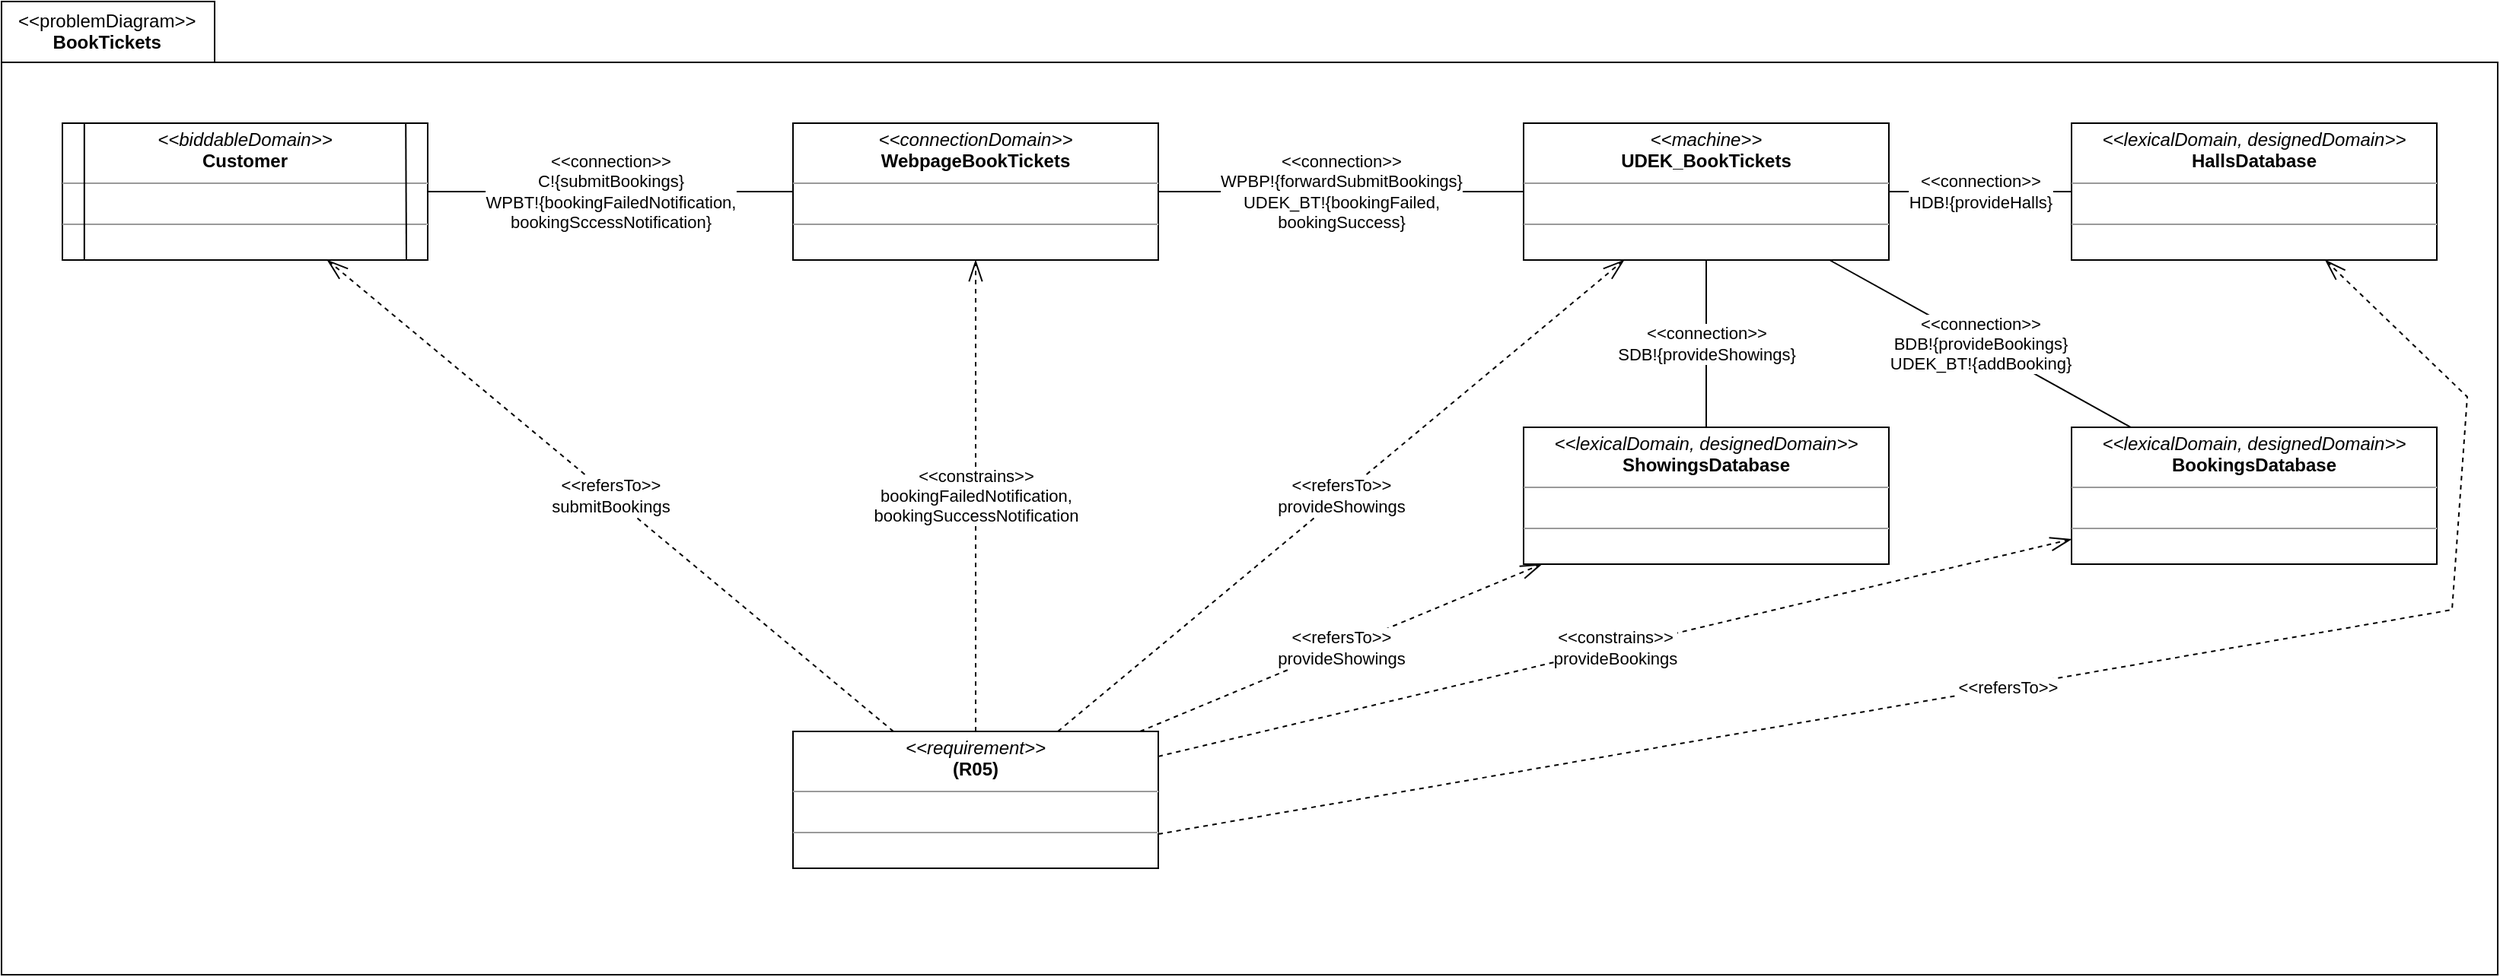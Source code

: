 <mxfile version="16.5.1" type="device" pages="2"><diagram id="Zl7D-EC2A7g6g9ARSiwI" name="PD"><mxGraphModel dx="1574" dy="1464" grid="1" gridSize="10" guides="1" tooltips="1" connect="1" arrows="1" fold="1" page="1" pageScale="1" pageWidth="3300" pageHeight="2339" math="0" shadow="0"><root><mxCell id="0"/><mxCell id="1" parent="0"/><mxCell id="peWEMkxxv0QYLOBFr0FM-1" value="&lt;div&gt;&lt;span style=&quot;font-weight: 400&quot;&gt;&amp;lt;&amp;lt;problemDiagram&amp;gt;&amp;gt;&lt;/span&gt;&lt;/div&gt;&lt;div style=&quot;text-align: center&quot;&gt;&lt;span&gt;BookTickets&lt;/span&gt;&lt;/div&gt;" style="shape=folder;fontStyle=1;spacingTop=1;tabWidth=140;tabHeight=40;tabPosition=left;html=1;rounded=0;shadow=0;glass=0;comic=0;sketch=0;pointerEvents=1;gradientColor=none;labelPosition=center;verticalLabelPosition=middle;align=left;verticalAlign=top;spacing=0;spacingLeft=11;collapsible=1;container=1;recursiveResize=0;fillColor=default;" parent="1" vertex="1"><mxGeometry x="40" y="40" width="1640" height="640" as="geometry"><mxRectangle x="130" y="820" width="140" height="40" as="alternateBounds"/></mxGeometry></mxCell><mxCell id="txKJD6QrfsFgmGLfKodi-2" value="" style="group" vertex="1" connectable="0" parent="peWEMkxxv0QYLOBFr0FM-1"><mxGeometry x="40" y="80" width="1580" height="490" as="geometry"/></mxCell><mxCell id="1xKxq1ddhO49XtYZSpac-1" value="&lt;p style=&quot;margin: 0px ; margin-top: 4px ; text-align: center&quot;&gt;&lt;i&gt;&amp;lt;&amp;lt;requirement&amp;gt;&amp;gt;&lt;/i&gt;&lt;br&gt;&lt;b&gt;(R05)&lt;/b&gt;&lt;/p&gt;&lt;hr size=&quot;1&quot;&gt;&lt;p style=&quot;margin: 0px ; margin-left: 4px&quot;&gt;&lt;br&gt;&lt;/p&gt;&lt;hr size=&quot;1&quot;&gt;&lt;p style=&quot;margin: 0px ; margin-left: 4px&quot;&gt;&lt;br&gt;&lt;/p&gt;" style="verticalAlign=top;align=left;overflow=fill;fontSize=12;fontFamily=Helvetica;html=1;rounded=0;shadow=0;glass=0;comic=0;sketch=0;pointerEvents=1;fontColor=default;gradientColor=none;container=0;" parent="txKJD6QrfsFgmGLfKodi-2" vertex="1"><mxGeometry x="480" y="400" width="240" height="90" as="geometry"/></mxCell><mxCell id="1xKxq1ddhO49XtYZSpac-5" value="&lt;p style=&quot;margin: 0px ; margin-top: 4px ; text-align: center&quot;&gt;&lt;i&gt;&amp;lt;&amp;lt;machine&amp;gt;&amp;gt;&lt;/i&gt;&lt;br&gt;&lt;b&gt;UDEK_BookTickets&lt;/b&gt;&lt;/p&gt;&lt;hr size=&quot;1&quot;&gt;&lt;p style=&quot;margin: 0px ; margin-left: 4px&quot;&gt;&lt;br&gt;&lt;/p&gt;&lt;hr size=&quot;1&quot;&gt;&lt;p style=&quot;margin: 0px ; margin-left: 4px&quot;&gt;&lt;br&gt;&lt;/p&gt;" style="verticalAlign=top;align=left;overflow=fill;fontSize=12;fontFamily=Helvetica;html=1;rounded=0;shadow=0;glass=0;comic=0;sketch=0;pointerEvents=1;fontColor=default;gradientColor=none;container=0;" parent="txKJD6QrfsFgmGLfKodi-2" vertex="1"><mxGeometry x="960" width="240" height="90" as="geometry"/></mxCell><mxCell id="1xKxq1ddhO49XtYZSpac-20" value="&amp;lt;&amp;lt;refersTo&amp;gt;&amp;gt;&lt;br&gt;provideShowings" style="edgeStyle=none;rounded=0;orthogonalLoop=1;jettySize=auto;html=1;endArrow=openThin;endFill=0;endSize=12;startSize=12;dashed=1;" parent="txKJD6QrfsFgmGLfKodi-2" source="1xKxq1ddhO49XtYZSpac-1" target="1xKxq1ddhO49XtYZSpac-5" edge="1"><mxGeometry relative="1" as="geometry"><mxPoint x="1080" y="290" as="targetPoint"/></mxGeometry></mxCell><mxCell id="1xKxq1ddhO49XtYZSpac-6" value="&lt;p style=&quot;margin: 0px ; margin-top: 4px ; text-align: center&quot;&gt;&lt;i&gt;&amp;lt;&amp;lt;connectionDomain&amp;gt;&amp;gt;&lt;/i&gt;&lt;br&gt;&lt;b&gt;WebpageBookTickets&lt;/b&gt;&lt;/p&gt;&lt;hr size=&quot;1&quot;&gt;&lt;p style=&quot;margin: 0px ; margin-left: 4px&quot;&gt;&lt;br&gt;&lt;/p&gt;&lt;hr size=&quot;1&quot;&gt;&lt;p style=&quot;margin: 0px ; margin-left: 4px&quot;&gt;&lt;br&gt;&lt;/p&gt;" style="verticalAlign=top;align=left;overflow=fill;fontSize=12;fontFamily=Helvetica;html=1;rounded=0;shadow=0;glass=0;comic=0;sketch=0;pointerEvents=1;fontColor=default;gradientColor=none;container=0;" parent="txKJD6QrfsFgmGLfKodi-2" vertex="1"><mxGeometry x="480" width="240" height="90" as="geometry"/></mxCell><mxCell id="1xKxq1ddhO49XtYZSpac-28" value="&amp;lt;&amp;lt;constrains&amp;gt;&amp;gt;&lt;br&gt;bookingFailedNotification,&lt;br&gt;bookingSuccessNotification" style="edgeStyle=none;rounded=0;orthogonalLoop=1;jettySize=auto;html=1;dashed=1;endArrow=openThin;endFill=0;startSize=12;endSize=12;" parent="txKJD6QrfsFgmGLfKodi-2" source="1xKxq1ddhO49XtYZSpac-1" target="1xKxq1ddhO49XtYZSpac-6" edge="1"><mxGeometry relative="1" as="geometry"/></mxCell><mxCell id="1xKxq1ddhO49XtYZSpac-19" value="&amp;lt;&amp;lt;connection&amp;gt;&amp;gt;&lt;br&gt;WPBP!{forwardSubmitBookings}&lt;br&gt;UDEK_BT!{bookingFailed,&lt;br&gt;bookingSuccess}" style="edgeStyle=none;rounded=0;orthogonalLoop=1;jettySize=auto;html=1;endArrow=none;endFill=0;" parent="txKJD6QrfsFgmGLfKodi-2" source="1xKxq1ddhO49XtYZSpac-5" target="1xKxq1ddhO49XtYZSpac-6" edge="1"><mxGeometry relative="1" as="geometry"><mxPoint x="810" y="45" as="sourcePoint"/></mxGeometry></mxCell><mxCell id="1xKxq1ddhO49XtYZSpac-32" value="&amp;lt;&amp;lt;refersTo&amp;gt;&amp;gt;&lt;br&gt;submitBookings" style="edgeStyle=none;rounded=0;orthogonalLoop=1;jettySize=auto;html=1;dashed=1;endArrow=openThin;endFill=0;startSize=12;endSize=12;" parent="txKJD6QrfsFgmGLfKodi-2" source="1xKxq1ddhO49XtYZSpac-1" target="1xKxq1ddhO49XtYZSpac-8" edge="1"><mxGeometry relative="1" as="geometry"/></mxCell><mxCell id="1xKxq1ddhO49XtYZSpac-11" value="&amp;lt;&amp;lt;connection&amp;gt;&amp;gt;&lt;br&gt;C!{submitBookings}&lt;br&gt;WPBT!{bookingFailedNotification,&lt;br&gt;bookingSccessNotification}" style="rounded=0;orthogonalLoop=1;jettySize=auto;html=1;endArrow=none;endFill=0;" parent="txKJD6QrfsFgmGLfKodi-2" source="1xKxq1ddhO49XtYZSpac-8" target="1xKxq1ddhO49XtYZSpac-6" edge="1"><mxGeometry relative="1" as="geometry"/></mxCell><mxCell id="1xKxq1ddhO49XtYZSpac-16" value="&amp;lt;&amp;lt;connection&amp;gt;&amp;gt;&lt;br&gt;BDB!{provideBookings}&lt;br&gt;UDEK_BT!{addBooking}" style="edgeStyle=none;rounded=0;orthogonalLoop=1;jettySize=auto;html=1;endArrow=none;endFill=0;" parent="txKJD6QrfsFgmGLfKodi-2" source="1xKxq1ddhO49XtYZSpac-13" target="1xKxq1ddhO49XtYZSpac-5" edge="1"><mxGeometry relative="1" as="geometry"/></mxCell><mxCell id="1xKxq1ddhO49XtYZSpac-13" value="&lt;p style=&quot;margin: 0px ; margin-top: 4px ; text-align: center&quot;&gt;&lt;i&gt;&amp;lt;&amp;lt;lexicalDomain, designedDomain&amp;gt;&amp;gt;&lt;/i&gt;&lt;br&gt;&lt;b&gt;BookingsDatabase&lt;/b&gt;&lt;/p&gt;&lt;hr size=&quot;1&quot;&gt;&lt;p style=&quot;margin: 0px ; margin-left: 4px&quot;&gt;&lt;br&gt;&lt;/p&gt;&lt;hr size=&quot;1&quot;&gt;&lt;p style=&quot;margin: 0px ; margin-left: 4px&quot;&gt;&lt;br&gt;&lt;/p&gt;" style="verticalAlign=top;align=left;overflow=fill;fontSize=12;fontFamily=Helvetica;html=1;rounded=0;shadow=0;glass=0;comic=0;sketch=0;pointerEvents=1;fontColor=default;gradientColor=none;container=0;strokeWidth=1;" parent="txKJD6QrfsFgmGLfKodi-2" vertex="1"><mxGeometry x="1320" y="200" width="240" height="90" as="geometry"/></mxCell><mxCell id="VGkcDiVGJ-Gx0dFe5jDo-1" value="&amp;lt;&amp;lt;constrains&amp;gt;&amp;gt;&lt;br&gt;provideBookings" style="edgeStyle=none;rounded=0;orthogonalLoop=1;jettySize=auto;html=1;dashed=1;startArrow=none;startFill=0;endArrow=openThin;endFill=0;startSize=12;endSize=12;" parent="txKJD6QrfsFgmGLfKodi-2" source="1xKxq1ddhO49XtYZSpac-1" target="1xKxq1ddhO49XtYZSpac-13" edge="1"><mxGeometry relative="1" as="geometry"/></mxCell><mxCell id="1xKxq1ddhO49XtYZSpac-34" value="&amp;lt;&amp;lt;refersTo&amp;gt;&amp;gt;&lt;br&gt;provideShowings" style="edgeStyle=none;rounded=0;orthogonalLoop=1;jettySize=auto;html=1;dashed=1;endArrow=openThin;endFill=0;startSize=12;endSize=12;" parent="txKJD6QrfsFgmGLfKodi-2" source="1xKxq1ddhO49XtYZSpac-1" target="1xKxq1ddhO49XtYZSpac-33" edge="1"><mxGeometry relative="1" as="geometry"/></mxCell><mxCell id="1xKxq1ddhO49XtYZSpac-35" value="&amp;lt;&amp;lt;connection&amp;gt;&amp;gt;&lt;br&gt;SDB!{provideShowings}" style="edgeStyle=none;rounded=0;orthogonalLoop=1;jettySize=auto;html=1;endArrow=none;endFill=0;startSize=12;endSize=12;" parent="txKJD6QrfsFgmGLfKodi-2" source="1xKxq1ddhO49XtYZSpac-33" target="1xKxq1ddhO49XtYZSpac-5" edge="1"><mxGeometry relative="1" as="geometry"/></mxCell><mxCell id="1xKxq1ddhO49XtYZSpac-33" value="&lt;p style=&quot;margin: 0px ; margin-top: 4px ; text-align: center&quot;&gt;&lt;i&gt;&amp;lt;&amp;lt;lexicalDomain, designedDomain&amp;gt;&amp;gt;&lt;/i&gt;&lt;br&gt;&lt;b&gt;ShowingsDatabase&lt;/b&gt;&lt;/p&gt;&lt;hr size=&quot;1&quot;&gt;&lt;p style=&quot;margin: 0px ; margin-left: 4px&quot;&gt;&lt;br&gt;&lt;/p&gt;&lt;hr size=&quot;1&quot;&gt;&lt;p style=&quot;margin: 0px ; margin-left: 4px&quot;&gt;&lt;br&gt;&lt;/p&gt;" style="verticalAlign=top;align=left;overflow=fill;fontSize=12;fontFamily=Helvetica;html=1;rounded=0;shadow=0;glass=0;comic=0;sketch=0;pointerEvents=1;fontColor=default;gradientColor=none;container=0;strokeWidth=1;" parent="txKJD6QrfsFgmGLfKodi-2" vertex="1"><mxGeometry x="960" y="200" width="240" height="90" as="geometry"/></mxCell><mxCell id="1xKxq1ddhO49XtYZSpac-37" value="&amp;lt;&amp;lt;connection&amp;gt;&amp;gt;&lt;br&gt;HDB!{provideHalls}" style="edgeStyle=none;rounded=0;orthogonalLoop=1;jettySize=auto;html=1;endArrow=none;endFill=0;startSize=12;endSize=12;" parent="txKJD6QrfsFgmGLfKodi-2" source="1xKxq1ddhO49XtYZSpac-36" target="1xKxq1ddhO49XtYZSpac-5" edge="1"><mxGeometry relative="1" as="geometry"/></mxCell><mxCell id="1xKxq1ddhO49XtYZSpac-36" value="&lt;p style=&quot;margin: 0px ; margin-top: 4px ; text-align: center&quot;&gt;&lt;i&gt;&amp;lt;&amp;lt;lexicalDomain, designedDomain&amp;gt;&amp;gt;&lt;/i&gt;&lt;br&gt;&lt;b&gt;HallsDatabase&lt;/b&gt;&lt;/p&gt;&lt;hr size=&quot;1&quot;&gt;&lt;p style=&quot;margin: 0px ; margin-left: 4px&quot;&gt;&lt;br&gt;&lt;/p&gt;&lt;hr size=&quot;1&quot;&gt;&lt;p style=&quot;margin: 0px ; margin-left: 4px&quot;&gt;&lt;br&gt;&lt;/p&gt;" style="verticalAlign=top;align=left;overflow=fill;fontSize=12;fontFamily=Helvetica;html=1;rounded=0;shadow=0;glass=0;comic=0;sketch=0;pointerEvents=1;fontColor=default;gradientColor=none;container=0;strokeWidth=1;" parent="txKJD6QrfsFgmGLfKodi-2" vertex="1"><mxGeometry x="1320" width="240" height="90" as="geometry"/></mxCell><mxCell id="txKJD6QrfsFgmGLfKodi-1" value="&amp;lt;&amp;lt;refersTo&amp;gt;&amp;gt;" style="edgeStyle=none;rounded=0;orthogonalLoop=1;jettySize=auto;html=1;exitX=1;exitY=0.75;exitDx=0;exitDy=0;startArrow=none;startFill=0;endArrow=openThin;endFill=0;startSize=12;endSize=12;dashed=1;" edge="1" parent="txKJD6QrfsFgmGLfKodi-2" source="1xKxq1ddhO49XtYZSpac-1" target="1xKxq1ddhO49XtYZSpac-36"><mxGeometry relative="1" as="geometry"><Array as="points"><mxPoint x="1570" y="320"/><mxPoint x="1580" y="180"/></Array></mxGeometry></mxCell><mxCell id="1xKxq1ddhO49XtYZSpac-8" value="&lt;p style=&quot;margin: 0px ; margin-top: 4px ; text-align: center&quot;&gt;&lt;i&gt;&amp;lt;&amp;lt;biddableDomain&amp;gt;&amp;gt;&lt;/i&gt;&lt;br&gt;&lt;b&gt;Customer&lt;/b&gt;&lt;/p&gt;&lt;hr size=&quot;1&quot;&gt;&lt;p style=&quot;margin: 0px ; margin-left: 4px&quot;&gt;&lt;br&gt;&lt;/p&gt;&lt;hr size=&quot;1&quot;&gt;&lt;p style=&quot;margin: 0px ; margin-left: 4px&quot;&gt;&lt;br&gt;&lt;/p&gt;" style="verticalAlign=top;align=left;overflow=fill;fontSize=12;fontFamily=Helvetica;html=1;rounded=0;shadow=0;glass=0;comic=0;sketch=0;pointerEvents=1;fontColor=default;gradientColor=none;container=0;points=[[0,0,0,0,0],[0,0.24,0,0,0],[0,0.5,0,0,0],[0,0.76,0,0,0],[0,1,0,0,0],[0.06,0,0,0,0],[0.06,1,0,0,0],[0.13,0,0,0,0],[0.13,1,0,0,0],[0.25,0,0,0,0],[0.25,1,0,0,0],[0.5,0,0,0,0],[0.5,1,0,0,0],[0.75,0,0,0,0],[0.75,1,0,0,0],[0.88,0,0,0,0],[0.88,1,0,0,0],[0.94,0,0,0,0],[0.94,1,0,0,0],[1,0,0,0,0],[1,0.26,0,0,0],[1,0.5,0,0,0],[1,0.76,0,0,0],[1,1,0,0,0]];strokeWidth=1;" parent="txKJD6QrfsFgmGLfKodi-2" vertex="1"><mxGeometry width="240" height="90" as="geometry"/></mxCell><mxCell id="1xKxq1ddhO49XtYZSpac-9" style="rounded=0;orthogonalLoop=1;jettySize=auto;html=1;endArrow=none;endFill=0;strokeWidth=1;entryX=0.06;entryY=1;entryDx=0;entryDy=0;entryPerimeter=0;exitX=0.06;exitY=0;exitDx=0;exitDy=0;exitPerimeter=0;" parent="txKJD6QrfsFgmGLfKodi-2" source="1xKxq1ddhO49XtYZSpac-8" target="1xKxq1ddhO49XtYZSpac-8" edge="1"><mxGeometry relative="1" as="geometry"><mxPoint x="30" as="sourcePoint"/><mxPoint x="14" y="90" as="targetPoint"/></mxGeometry></mxCell><mxCell id="1xKxq1ddhO49XtYZSpac-10" style="edgeStyle=none;shape=connector;rounded=0;orthogonalLoop=1;jettySize=auto;html=1;exitX=0.94;exitY=0;exitDx=0;exitDy=0;exitPerimeter=0;labelBackgroundColor=default;fontFamily=Helvetica;fontSize=11;fontColor=default;endArrow=none;endFill=0;strokeColor=default;strokeWidth=1;" parent="txKJD6QrfsFgmGLfKodi-2" source="1xKxq1ddhO49XtYZSpac-8" edge="1"><mxGeometry relative="1" as="geometry"><mxPoint x="226" y="90" as="targetPoint"/></mxGeometry></mxCell></root></mxGraphModel></diagram><diagram id="ZFZ0UcCqUkXuysnAif4c" name="Mapping"><mxGraphModel dx="1102" dy="1025" grid="1" gridSize="10" guides="1" tooltips="1" connect="1" arrows="1" fold="1" page="1" pageScale="1" pageWidth="3300" pageHeight="2339" math="0" shadow="0"><root><mxCell id="mnjT6khYPKXzMN_3vfsQ-0"/><mxCell id="mnjT6khYPKXzMN_3vfsQ-1" parent="mnjT6khYPKXzMN_3vfsQ-0"/><mxCell id="QqrYpngBlgsiDpENiHC6-1" value="" style="group" vertex="1" connectable="0" parent="mnjT6khYPKXzMN_3vfsQ-1"><mxGeometry x="40" y="40" width="1320" height="410" as="geometry"/></mxCell><mxCell id="O657b6VmaMgmTxhrHLAV-1" value="&lt;p style=&quot;margin: 0px ; margin-top: 4px ; text-align: center&quot;&gt;&lt;i&gt;&amp;lt;&amp;lt;connectionDomain&amp;gt;&amp;gt;&lt;/i&gt;&lt;br&gt;&lt;b&gt;WebpageBookTickets&lt;/b&gt;&lt;/p&gt;&lt;hr size=&quot;1&quot;&gt;&lt;p style=&quot;margin: 0px ; margin-left: 4px&quot;&gt;&lt;br&gt;&lt;/p&gt;&lt;hr size=&quot;1&quot;&gt;&lt;p style=&quot;margin: 0px ; margin-left: 4px&quot;&gt;&lt;br&gt;&lt;/p&gt;" style="verticalAlign=top;align=left;overflow=fill;fontSize=12;fontFamily=Helvetica;html=1;rounded=0;shadow=0;glass=0;comic=0;sketch=0;pointerEvents=1;fontColor=default;gradientColor=none;container=0;" parent="QqrYpngBlgsiDpENiHC6-1" vertex="1"><mxGeometry x="360" width="240" height="90" as="geometry"/></mxCell><mxCell id="O657b6VmaMgmTxhrHLAV-2" value="&lt;p style=&quot;margin: 0px ; margin-top: 4px ; text-align: center&quot;&gt;&lt;i&gt;&amp;lt;&amp;lt;machine&amp;gt;&amp;gt;&lt;/i&gt;&lt;br&gt;&lt;b&gt;UDEK_BookTickets&lt;/b&gt;&lt;/p&gt;&lt;hr size=&quot;1&quot;&gt;&lt;p style=&quot;margin: 0px ; margin-left: 4px&quot;&gt;&lt;br&gt;&lt;/p&gt;&lt;hr size=&quot;1&quot;&gt;&lt;p style=&quot;margin: 0px ; margin-left: 4px&quot;&gt;&lt;br&gt;&lt;/p&gt;" style="verticalAlign=top;align=left;overflow=fill;fontSize=12;fontFamily=Helvetica;html=1;rounded=0;shadow=0;glass=0;comic=0;sketch=0;pointerEvents=1;fontColor=default;gradientColor=none;container=0;" parent="QqrYpngBlgsiDpENiHC6-1" vertex="1"><mxGeometry y="160" width="240" height="90" as="geometry"/></mxCell><mxCell id="O657b6VmaMgmTxhrHLAV-3" style="edgeStyle=none;rounded=0;orthogonalLoop=1;jettySize=auto;html=1;endArrow=openThin;endFill=0;startSize=12;endSize=12;startArrow=diamondThin;startFill=1;" parent="QqrYpngBlgsiDpENiHC6-1" source="O657b6VmaMgmTxhrHLAV-5" target="O657b6VmaMgmTxhrHLAV-1" edge="1"><mxGeometry relative="1" as="geometry"/></mxCell><mxCell id="O657b6VmaMgmTxhrHLAV-4" style="edgeStyle=none;rounded=0;orthogonalLoop=1;jettySize=auto;html=1;startArrow=diamondThin;startFill=1;endArrow=openThin;endFill=0;startSize=12;endSize=12;" parent="QqrYpngBlgsiDpENiHC6-1" source="O657b6VmaMgmTxhrHLAV-5" target="O657b6VmaMgmTxhrHLAV-2" edge="1"><mxGeometry relative="1" as="geometry"/></mxCell><mxCell id="O657b6VmaMgmTxhrHLAV-5" value="&lt;p style=&quot;margin: 0px ; margin-top: 4px ; text-align: center&quot;&gt;&lt;i&gt;&amp;lt;&amp;lt;machine&amp;gt;&amp;gt;&lt;/i&gt;&lt;br&gt;&lt;b&gt;UDEKino&lt;/b&gt;&lt;/p&gt;&lt;hr size=&quot;1&quot;&gt;&lt;p style=&quot;margin: 0px ; margin-left: 4px&quot;&gt;&lt;br&gt;&lt;/p&gt;&lt;hr size=&quot;1&quot;&gt;&lt;p style=&quot;margin: 0px ; margin-left: 4px&quot;&gt;&lt;br&gt;&lt;/p&gt;" style="verticalAlign=top;align=left;overflow=fill;fontSize=12;fontFamily=Helvetica;html=1;rounded=0;shadow=0;glass=0;comic=0;sketch=0;pointerEvents=1;fontColor=default;gradientColor=none;container=0;" parent="QqrYpngBlgsiDpENiHC6-1" vertex="1"><mxGeometry width="240" height="90" as="geometry"/></mxCell><mxCell id="O657b6VmaMgmTxhrHLAV-6" value="&lt;p style=&quot;margin: 0px ; margin-top: 4px ; text-align: center&quot;&gt;&lt;i&gt;&amp;lt;&amp;lt;interface&amp;gt;&amp;gt;&lt;/i&gt;&lt;br&gt;&lt;b&gt;UDEK!{cShowWebsite}&lt;/b&gt;&lt;/p&gt;&lt;hr size=&quot;1&quot;&gt;&lt;p style=&quot;margin: 0px ; margin-left: 4px&quot;&gt;&lt;br&gt;&lt;/p&gt;&lt;hr size=&quot;1&quot;&gt;&lt;p style=&quot;margin: 0px ; margin-left: 4px&quot;&gt;&lt;br&gt;&lt;/p&gt;" style="verticalAlign=top;align=left;overflow=fill;fontSize=12;fontFamily=Helvetica;html=1;rounded=0;shadow=0;glass=0;comic=0;sketch=0;pointerEvents=1;fontColor=default;gradientColor=none;container=0;" parent="QqrYpngBlgsiDpENiHC6-1" vertex="1"><mxGeometry x="720" width="240" height="90" as="geometry"/></mxCell><mxCell id="O657b6VmaMgmTxhrHLAV-0" value="&amp;lt;&amp;lt;concretizes&amp;gt;&amp;gt;" style="edgeStyle=none;rounded=0;orthogonalLoop=1;jettySize=auto;html=1;startArrow=none;startFill=0;endArrow=openThin;endFill=0;startSize=12;endSize=12;dashed=1;" parent="QqrYpngBlgsiDpENiHC6-1" source="O657b6VmaMgmTxhrHLAV-1" target="O657b6VmaMgmTxhrHLAV-6" edge="1"><mxGeometry relative="1" as="geometry"/></mxCell><mxCell id="O657b6VmaMgmTxhrHLAV-7" value="&amp;lt;&amp;lt;concretizes&amp;gt;&amp;gt;" style="edgeStyle=none;rounded=0;orthogonalLoop=1;jettySize=auto;html=1;dashed=1;startArrow=none;startFill=0;endArrow=openThin;endFill=0;startSize=12;endSize=12;" parent="QqrYpngBlgsiDpENiHC6-1" source="O657b6VmaMgmTxhrHLAV-1" target="O657b6VmaMgmTxhrHLAV-8" edge="1"><mxGeometry relative="1" as="geometry"><mxPoint x="450" y="170" as="targetPoint"/></mxGeometry></mxCell><mxCell id="O657b6VmaMgmTxhrHLAV-8" value="&lt;p style=&quot;margin: 0px ; margin-top: 4px ; text-align: center&quot;&gt;&lt;i&gt;&amp;lt;&amp;lt;interface&amp;gt;&amp;gt;&lt;/i&gt;&lt;br&gt;&lt;b&gt;C!{cLogout, cBrowse, bookTickets}&lt;/b&gt;&lt;/p&gt;&lt;hr size=&quot;1&quot;&gt;&lt;p style=&quot;margin: 0px ; margin-left: 4px&quot;&gt;&lt;br&gt;&lt;/p&gt;&lt;hr size=&quot;1&quot;&gt;&lt;p style=&quot;margin: 0px ; margin-left: 4px&quot;&gt;&lt;br&gt;&lt;/p&gt;" style="verticalAlign=top;align=left;overflow=fill;fontSize=12;fontFamily=Helvetica;html=1;rounded=0;shadow=0;glass=0;comic=0;sketch=0;pointerEvents=1;fontColor=default;gradientColor=none;container=0;" parent="QqrYpngBlgsiDpENiHC6-1" vertex="1"><mxGeometry x="360" y="160" width="240" height="90" as="geometry"/></mxCell><mxCell id="O657b6VmaMgmTxhrHLAV-9" value="&amp;lt;&amp;lt;concretizes&amp;gt;&amp;gt;" style="edgeStyle=none;rounded=0;orthogonalLoop=1;jettySize=auto;html=1;dashed=1;startArrow=none;startFill=0;endArrow=openThin;endFill=0;startSize=12;endSize=12;" parent="QqrYpngBlgsiDpENiHC6-1" source="O657b6VmaMgmTxhrHLAV-10" target="O657b6VmaMgmTxhrHLAV-6" edge="1"><mxGeometry relative="1" as="geometry"/></mxCell><mxCell id="O657b6VmaMgmTxhrHLAV-10" value="&lt;p style=&quot;margin: 0px ; margin-top: 4px ; text-align: center&quot;&gt;&lt;i&gt;&amp;lt;&amp;lt;interface&amp;gt;&amp;gt;&lt;/i&gt;&lt;br&gt;&lt;b&gt;WPBT!{bookingFailedNotification,&lt;/b&gt;&lt;/p&gt;&lt;p style=&quot;margin: 0px ; margin-top: 4px ; text-align: center&quot;&gt;&lt;b&gt;bookingSuccessNotification}&lt;/b&gt;&lt;/p&gt;&lt;hr size=&quot;1&quot;&gt;&lt;p style=&quot;margin: 0px ; margin-left: 4px&quot;&gt;&lt;br&gt;&lt;/p&gt;&lt;hr size=&quot;1&quot;&gt;&lt;p style=&quot;margin: 0px ; margin-left: 4px&quot;&gt;&lt;br&gt;&lt;/p&gt;" style="verticalAlign=top;align=left;overflow=fill;fontSize=12;fontFamily=Helvetica;html=1;rounded=0;shadow=0;glass=0;comic=0;sketch=0;pointerEvents=1;fontColor=default;gradientColor=none;container=0;" parent="QqrYpngBlgsiDpENiHC6-1" vertex="1"><mxGeometry x="1080" width="240" height="90" as="geometry"/></mxCell><mxCell id="O657b6VmaMgmTxhrHLAV-11" value="&amp;lt;&amp;lt;concretizes&amp;gt;&amp;gt;" style="edgeStyle=none;rounded=0;orthogonalLoop=1;jettySize=auto;html=1;dashed=1;startArrow=none;startFill=0;endArrow=openThin;endFill=0;startSize=12;endSize=12;" parent="QqrYpngBlgsiDpENiHC6-1" source="O657b6VmaMgmTxhrHLAV-12" target="O657b6VmaMgmTxhrHLAV-6" edge="1"><mxGeometry relative="1" as="geometry"/></mxCell><mxCell id="O657b6VmaMgmTxhrHLAV-12" value="&lt;p style=&quot;margin: 0px ; margin-top: 4px ; text-align: center&quot;&gt;&lt;i&gt;&amp;lt;&amp;lt;interface&amp;gt;&amp;gt;&lt;/i&gt;&lt;br&gt;&lt;b&gt;UDEK_BT!{bookingFailed,&lt;/b&gt;&lt;/p&gt;&lt;p style=&quot;margin: 0px ; margin-top: 4px ; text-align: center&quot;&gt;&lt;b&gt;bookingSuccess}&lt;/b&gt;&lt;/p&gt;&lt;hr size=&quot;1&quot;&gt;&lt;p style=&quot;margin: 0px ; margin-left: 4px&quot;&gt;&lt;br&gt;&lt;/p&gt;&lt;hr size=&quot;1&quot;&gt;&lt;p style=&quot;margin: 0px ; margin-left: 4px&quot;&gt;&lt;br&gt;&lt;/p&gt;" style="verticalAlign=top;align=left;overflow=fill;fontSize=12;fontFamily=Helvetica;html=1;rounded=0;shadow=0;glass=0;comic=0;sketch=0;pointerEvents=1;fontColor=default;gradientColor=none;container=0;" parent="QqrYpngBlgsiDpENiHC6-1" vertex="1"><mxGeometry x="1080" y="160" width="240" height="90" as="geometry"/></mxCell><mxCell id="O657b6VmaMgmTxhrHLAV-13" value="&amp;lt;&amp;lt;concretizes&amp;gt;&amp;gt;" style="edgeStyle=none;rounded=0;orthogonalLoop=1;jettySize=auto;html=1;dashed=1;startArrow=none;startFill=0;endArrow=openThin;endFill=0;startSize=12;endSize=12;" parent="QqrYpngBlgsiDpENiHC6-1" source="O657b6VmaMgmTxhrHLAV-14" target="O657b6VmaMgmTxhrHLAV-8" edge="1"><mxGeometry relative="1" as="geometry"/></mxCell><mxCell id="O657b6VmaMgmTxhrHLAV-14" value="&lt;p style=&quot;margin: 0px ; margin-top: 4px ; text-align: center&quot;&gt;&lt;i&gt;&amp;lt;&amp;lt;interface&amp;gt;&amp;gt;&lt;/i&gt;&lt;br&gt;&lt;b&gt;C!{submitBookings}&lt;/b&gt;&lt;/p&gt;&lt;hr size=&quot;1&quot;&gt;&lt;p style=&quot;margin: 0px ; margin-left: 4px&quot;&gt;&lt;br&gt;&lt;/p&gt;&lt;hr size=&quot;1&quot;&gt;&lt;p style=&quot;margin: 0px ; margin-left: 4px&quot;&gt;&lt;br&gt;&lt;/p&gt;" style="verticalAlign=top;align=left;overflow=fill;fontSize=12;fontFamily=Helvetica;html=1;rounded=0;shadow=0;glass=0;comic=0;sketch=0;pointerEvents=1;fontColor=default;gradientColor=none;container=0;whiteSpace=wrap;" parent="QqrYpngBlgsiDpENiHC6-1" vertex="1"><mxGeometry x="720" y="160" width="240" height="90" as="geometry"/></mxCell><mxCell id="O657b6VmaMgmTxhrHLAV-15" value="&amp;lt;&amp;lt;concretizes&amp;gt;&amp;gt;" style="edgeStyle=none;rounded=0;orthogonalLoop=1;jettySize=auto;html=1;dashed=1;startArrow=none;startFill=0;endArrow=openThin;endFill=0;startSize=12;endSize=12;" parent="QqrYpngBlgsiDpENiHC6-1" source="O657b6VmaMgmTxhrHLAV-16" target="O657b6VmaMgmTxhrHLAV-8" edge="1"><mxGeometry relative="1" as="geometry"/></mxCell><mxCell id="O657b6VmaMgmTxhrHLAV-16" value="&lt;p style=&quot;margin: 0px ; margin-top: 4px ; text-align: center&quot;&gt;&lt;i&gt;&amp;lt;&amp;lt;interface&amp;gt;&amp;gt;&lt;/i&gt;&lt;br&gt;&lt;b&gt;WPBT!{forwardSubmitBooking}&lt;/b&gt;&lt;/p&gt;&lt;hr size=&quot;1&quot;&gt;&lt;p style=&quot;margin: 0px ; margin-left: 4px&quot;&gt;&lt;br&gt;&lt;/p&gt;&lt;hr size=&quot;1&quot;&gt;&lt;p style=&quot;margin: 0px ; margin-left: 4px&quot;&gt;&lt;br&gt;&lt;/p&gt;" style="verticalAlign=top;align=left;overflow=fill;fontSize=12;fontFamily=Helvetica;html=1;rounded=0;shadow=0;glass=0;comic=0;sketch=0;pointerEvents=1;fontColor=default;gradientColor=none;container=0;whiteSpace=wrap;" parent="QqrYpngBlgsiDpENiHC6-1" vertex="1"><mxGeometry x="720" y="320" width="240" height="90" as="geometry"/></mxCell><mxCell id="O657b6VmaMgmTxhrHLAV-18" value="&lt;p style=&quot;margin: 0px ; margin-top: 4px ; text-align: center&quot;&gt;&lt;i&gt;&amp;lt;&amp;lt;interface&amp;gt;&amp;gt;&lt;/i&gt;&lt;br&gt;&lt;b&gt;UDEK_BT!{addBooking}&lt;/b&gt;&lt;/p&gt;&lt;hr size=&quot;1&quot;&gt;&lt;p style=&quot;margin: 0px ; margin-left: 4px&quot;&gt;&lt;br&gt;&lt;/p&gt;&lt;hr size=&quot;1&quot;&gt;&lt;p style=&quot;margin: 0px ; margin-left: 4px&quot;&gt;&lt;br&gt;&lt;/p&gt;" style="verticalAlign=top;align=left;overflow=fill;fontSize=12;fontFamily=Helvetica;html=1;rounded=0;shadow=0;glass=0;comic=0;sketch=0;pointerEvents=1;fontColor=default;gradientColor=none;container=0;whiteSpace=wrap;" parent="QqrYpngBlgsiDpENiHC6-1" vertex="1"><mxGeometry y="320" width="240" height="90" as="geometry"/></mxCell><mxCell id="QqrYpngBlgsiDpENiHC6-0" style="rounded=0;orthogonalLoop=1;jettySize=auto;html=1;endSize=12;startSize=12;startArrow=diamondThin;startFill=0;endArrow=openThin;endFill=0;" edge="1" parent="QqrYpngBlgsiDpENiHC6-1" source="O657b6VmaMgmTxhrHLAV-19" target="O657b6VmaMgmTxhrHLAV-18"><mxGeometry relative="1" as="geometry"/></mxCell><mxCell id="O657b6VmaMgmTxhrHLAV-19" value="&lt;p style=&quot;margin: 0px ; margin-top: 4px ; text-align: center&quot;&gt;&lt;i&gt;&amp;lt;&amp;lt;interface&amp;gt;&amp;gt;&lt;/i&gt;&lt;br&gt;&lt;b&gt;UDEK!{addBooking, removeBooking}&lt;/b&gt;&lt;/p&gt;&lt;hr size=&quot;1&quot;&gt;&lt;p style=&quot;margin: 0px ; margin-left: 4px&quot;&gt;&lt;br&gt;&lt;/p&gt;&lt;hr size=&quot;1&quot;&gt;&lt;p style=&quot;margin: 0px ; margin-left: 4px&quot;&gt;&lt;br&gt;&lt;/p&gt;" style="verticalAlign=top;align=left;overflow=fill;fontSize=12;fontFamily=Helvetica;html=1;rounded=0;shadow=0;glass=0;comic=0;sketch=0;pointerEvents=1;fontColor=default;gradientColor=none;container=0;whiteSpace=wrap;" parent="QqrYpngBlgsiDpENiHC6-1" vertex="1"><mxGeometry x="360" y="320" width="240" height="90" as="geometry"/></mxCell></root></mxGraphModel></diagram></mxfile>